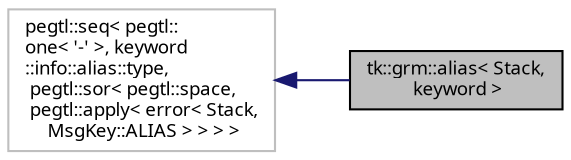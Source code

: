 digraph "tk::grm::alias&lt; Stack, keyword &gt;"
{
 // INTERACTIVE_SVG=YES
  bgcolor="transparent";
  edge [fontname="sans-serif",fontsize="9",labelfontname="sans-serif",labelfontsize="9"];
  node [fontname="sans-serif",fontsize="9",shape=record];
  rankdir="LR";
  Node1 [label="tk::grm::alias\< Stack,\l keyword \>",height=0.2,width=0.4,color="black", fillcolor="grey75", style="filled", fontcolor="black"];
  Node2 -> Node1 [dir="back",color="midnightblue",fontsize="9",style="solid",fontname="sans-serif"];
  Node2 [label="pegtl::seq\< pegtl::\lone\<  '-' \>, keyword\l::info::alias::type,\l pegtl::sor\< pegtl::space,\l pegtl::apply\< error\< Stack,\l MsgKey::ALIAS \> \> \> \>",height=0.2,width=0.4,color="grey75"];
}
